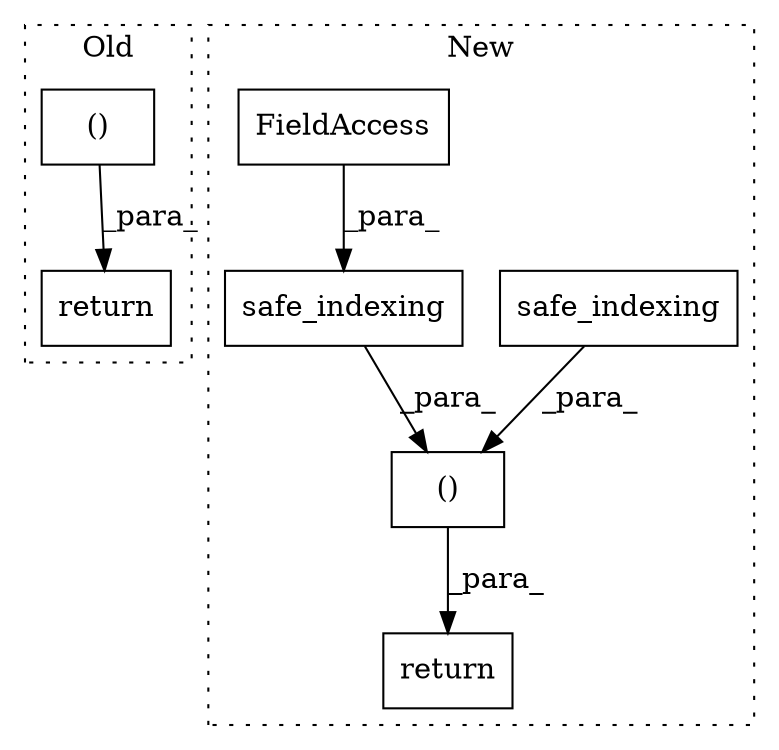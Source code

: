 digraph G {
subgraph cluster0 {
1 [label="return" a="41" s="1776" l="14" shape="box"];
4 [label="()" a="106" s="1790" l="87" shape="box"];
label = "Old";
style="dotted";
}
subgraph cluster1 {
2 [label="safe_indexing" a="32" s="2088,2124" l="14,1" shape="box"];
3 [label="()" a="106" s="2038" l="87" shape="box"];
5 [label="return" a="41" s="2026" l="12" shape="box"];
6 [label="safe_indexing" a="32" s="2038,2074" l="14,1" shape="box"];
7 [label="FieldAccess" a="22" s="2104" l="20" shape="box"];
label = "New";
style="dotted";
}
2 -> 3 [label="_para_"];
3 -> 5 [label="_para_"];
4 -> 1 [label="_para_"];
6 -> 3 [label="_para_"];
7 -> 2 [label="_para_"];
}